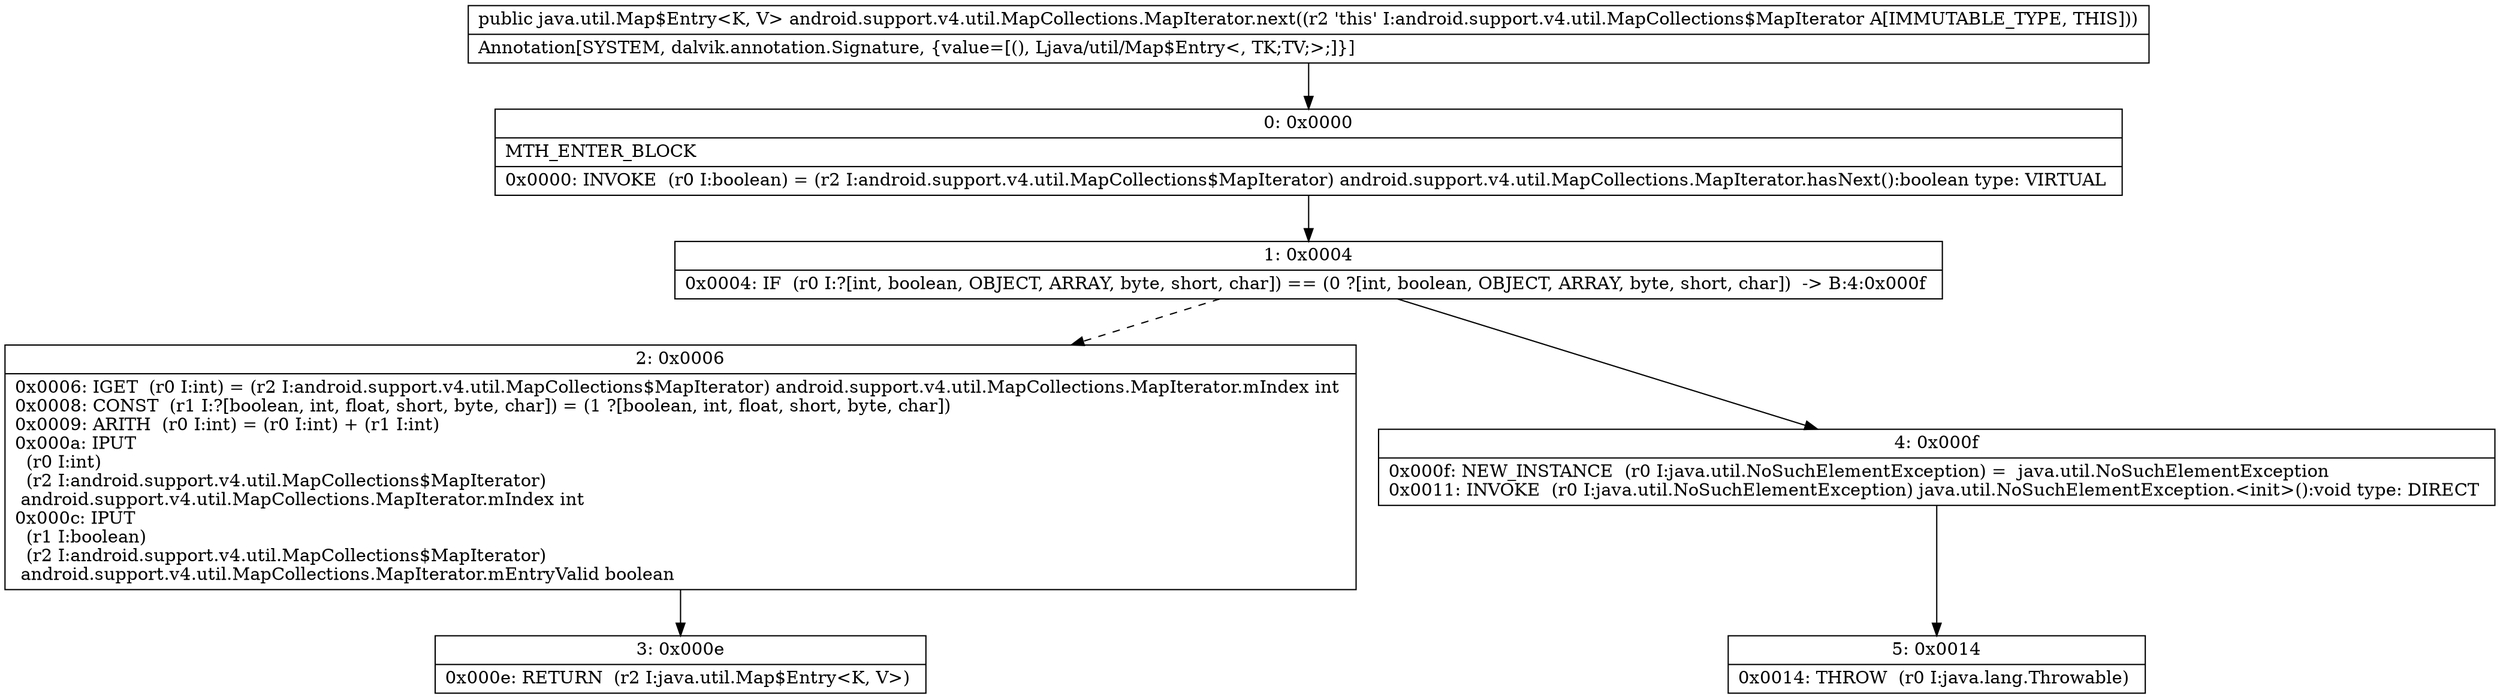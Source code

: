 digraph "CFG forandroid.support.v4.util.MapCollections.MapIterator.next()Ljava\/util\/Map$Entry;" {
Node_0 [shape=record,label="{0\:\ 0x0000|MTH_ENTER_BLOCK\l|0x0000: INVOKE  (r0 I:boolean) = (r2 I:android.support.v4.util.MapCollections$MapIterator) android.support.v4.util.MapCollections.MapIterator.hasNext():boolean type: VIRTUAL \l}"];
Node_1 [shape=record,label="{1\:\ 0x0004|0x0004: IF  (r0 I:?[int, boolean, OBJECT, ARRAY, byte, short, char]) == (0 ?[int, boolean, OBJECT, ARRAY, byte, short, char])  \-\> B:4:0x000f \l}"];
Node_2 [shape=record,label="{2\:\ 0x0006|0x0006: IGET  (r0 I:int) = (r2 I:android.support.v4.util.MapCollections$MapIterator) android.support.v4.util.MapCollections.MapIterator.mIndex int \l0x0008: CONST  (r1 I:?[boolean, int, float, short, byte, char]) = (1 ?[boolean, int, float, short, byte, char]) \l0x0009: ARITH  (r0 I:int) = (r0 I:int) + (r1 I:int) \l0x000a: IPUT  \l  (r0 I:int)\l  (r2 I:android.support.v4.util.MapCollections$MapIterator)\l android.support.v4.util.MapCollections.MapIterator.mIndex int \l0x000c: IPUT  \l  (r1 I:boolean)\l  (r2 I:android.support.v4.util.MapCollections$MapIterator)\l android.support.v4.util.MapCollections.MapIterator.mEntryValid boolean \l}"];
Node_3 [shape=record,label="{3\:\ 0x000e|0x000e: RETURN  (r2 I:java.util.Map$Entry\<K, V\>) \l}"];
Node_4 [shape=record,label="{4\:\ 0x000f|0x000f: NEW_INSTANCE  (r0 I:java.util.NoSuchElementException) =  java.util.NoSuchElementException \l0x0011: INVOKE  (r0 I:java.util.NoSuchElementException) java.util.NoSuchElementException.\<init\>():void type: DIRECT \l}"];
Node_5 [shape=record,label="{5\:\ 0x0014|0x0014: THROW  (r0 I:java.lang.Throwable) \l}"];
MethodNode[shape=record,label="{public java.util.Map$Entry\<K, V\> android.support.v4.util.MapCollections.MapIterator.next((r2 'this' I:android.support.v4.util.MapCollections$MapIterator A[IMMUTABLE_TYPE, THIS]))  | Annotation[SYSTEM, dalvik.annotation.Signature, \{value=[(), Ljava\/util\/Map$Entry\<, TK;TV;\>;]\}]\l}"];
MethodNode -> Node_0;
Node_0 -> Node_1;
Node_1 -> Node_2[style=dashed];
Node_1 -> Node_4;
Node_2 -> Node_3;
Node_4 -> Node_5;
}

